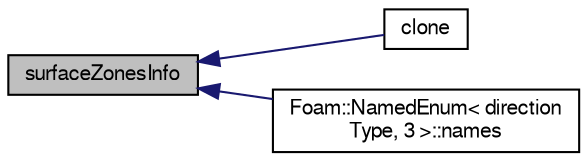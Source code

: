 digraph "surfaceZonesInfo"
{
  bgcolor="transparent";
  edge [fontname="FreeSans",fontsize="10",labelfontname="FreeSans",labelfontsize="10"];
  node [fontname="FreeSans",fontsize="10",shape=record];
  rankdir="LR";
  Node304 [label="surfaceZonesInfo",height=0.2,width=0.4,color="black", fillcolor="grey75", style="filled", fontcolor="black"];
  Node304 -> Node305 [dir="back",color="midnightblue",fontsize="10",style="solid",fontname="FreeSans"];
  Node305 [label="clone",height=0.2,width=0.4,color="black",URL="$a24690.html#ace7a4d9887de323c28253050da37448b",tooltip="Return clone. "];
  Node304 -> Node306 [dir="back",color="midnightblue",fontsize="10",style="solid",fontname="FreeSans"];
  Node306 [label="Foam::NamedEnum\< direction\lType, 3 \>::names",height=0.2,width=0.4,color="black",URL="$a25998.html#a7350da3a0edd92cd11e6c479c9967dc8"];
}
